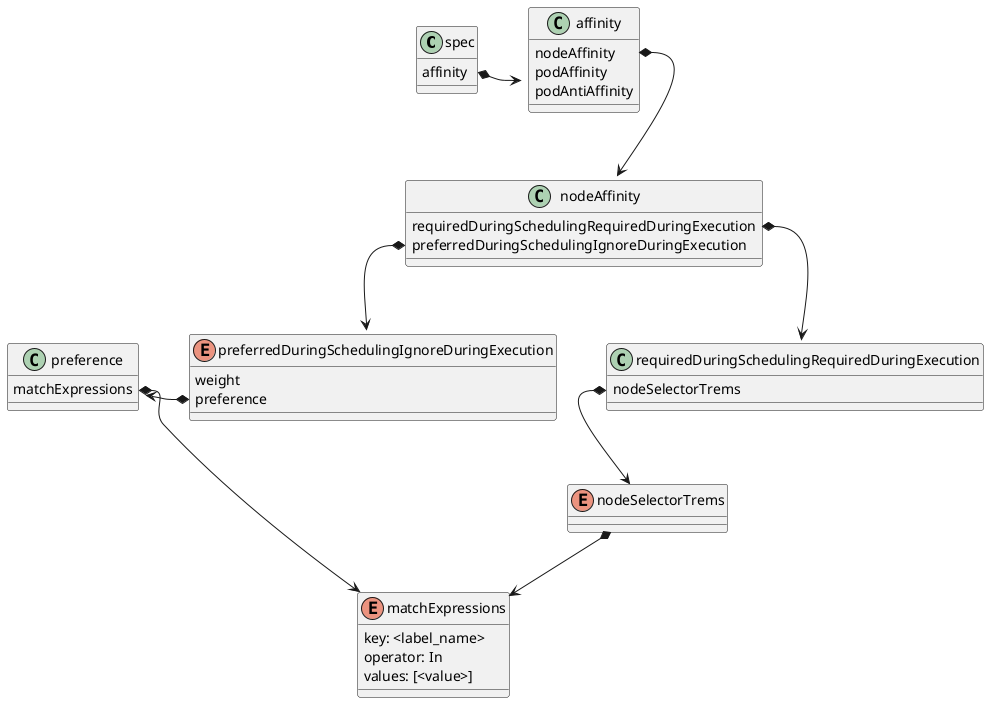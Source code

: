 @startuml
'https://plantuml.com/class-diagram

class spec {
    affinity
}

class affinity {
    nodeAffinity
    podAffinity
    podAntiAffinity
}

class nodeAffinity {
    requiredDuringSchedulingRequiredDuringExecution
    preferredDuringSchedulingIgnoreDuringExecution
}
'
class requiredDuringSchedulingRequiredDuringExecution {
    nodeSelectorTrems
}

enum nodeSelectorTrems {

}
'
enum matchExpressions {
    key: <label_name>
    operator: In
    values: [<value>]
}

enum preferredDuringSchedulingIgnoreDuringExecution {
    weight
    preference
}

class preference {
    matchExpressions
}

spec::affinity *-r-> affinity
affinity::nodeAffinity *-d-> nodeAffinity
nodeAffinity::requiredDuringSchedulingRequiredDuringExecution *--> requiredDuringSchedulingRequiredDuringExecution
nodeAffinity::preferredDuringSchedulingIgnoreDuringExecution *--> preferredDuringSchedulingIgnoreDuringExecution
requiredDuringSchedulingRequiredDuringExecution::nodeSelectorTrems *-d-> nodeSelectorTrems
nodeSelectorTrems *--> matchExpressions
preferredDuringSchedulingIgnoreDuringExecution::preference *-l-> preference
preference::matchExpressions *-d-> matchExpressions
@enduml